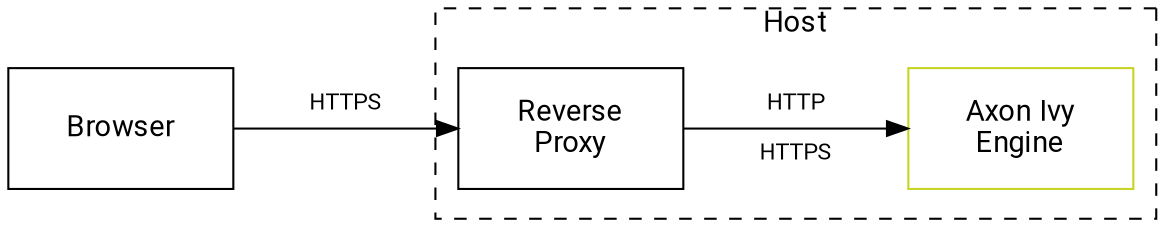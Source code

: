 digraph overview {
  layout=neato;
  node [shape=box, fontname="Roboto,Helvetica Neue,Arial,sans-serif",margin=0.1, fixedsize="true"]; 
  
  /* nodes */
  browser      [label="Browser",                pos="0.0,2.5!", height="0.8", width="1.5"];
  reverseproxy [label="Reverse\nProxy",         pos="3.0,2.5!", height="0.8", width="1.5"];
  engine       [label="Axon Ivy\nEngine",       pos="6.0,2.5!", height="0.8", width="1.5", color="#C7D426", fontcolor="black"];

  host         [label="Host",                   pos="4.5,2.6!", height="1.4", width="4.8", style="dashed", fontcolor="black", labelloc="t"];
  
  /* edges */
  browser -> reverseproxy;
  reverseproxy -> engine;

  /* edge labels */
  browser_reverseproxy [label="HTTPS\n \n ",    pos="1.5,2.5!", height="0.8", width="1.7",shape=none,fillcolor=none,fontcolor="black",fontsize="11"];
  reverseproxy_engine  [label="HTTP\n \nHTTPS", pos="4.5,2.5!", height="0.8", width="1.7",shape=none,fillcolor=none,fontcolor="black",fontsize="11"];
}